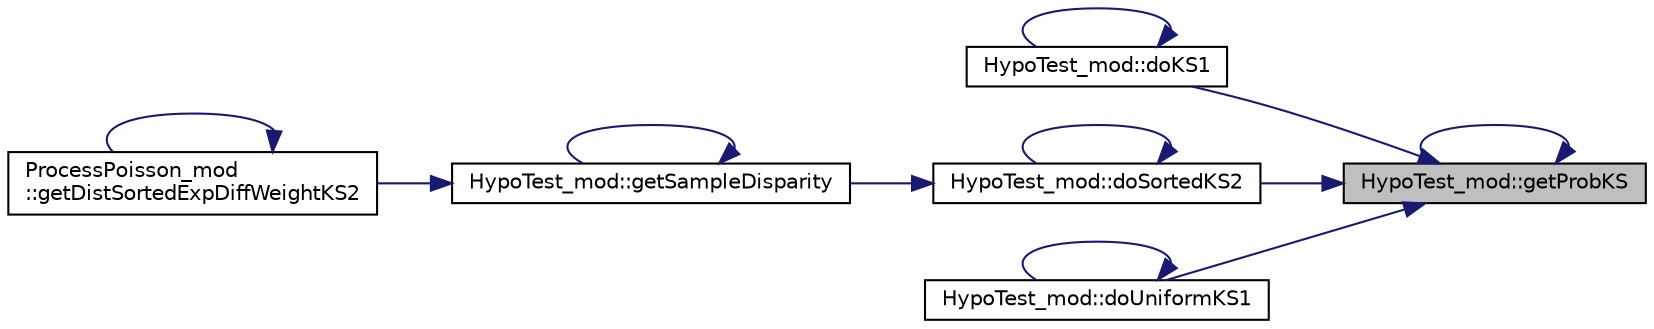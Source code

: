 digraph "HypoTest_mod::getProbKS"
{
 // LATEX_PDF_SIZE
  edge [fontname="Helvetica",fontsize="10",labelfontname="Helvetica",labelfontsize="10"];
  node [fontname="Helvetica",fontsize="10",shape=record];
  rankdir="RL";
  Node1 [label="HypoTest_mod::getProbKS",height=0.2,width=0.4,color="black", fillcolor="grey75", style="filled", fontcolor="black",tooltip="Return the Kolmogorov–Smirnov (KS) probability."];
  Node1 -> Node2 [dir="back",color="midnightblue",fontsize="10",style="solid",fontname="Helvetica"];
  Node2 [label="HypoTest_mod::doKS1",height=0.2,width=0.4,color="black", fillcolor="white", style="filled",URL="$namespaceHypoTest__mod.html#a9a12c7ec56403177e75072b4216bb03c",tooltip="Return the one-sample Kolmogorov–Smirnov (KS) test results for the null hypothesis that the data in v..."];
  Node2 -> Node2 [dir="back",color="midnightblue",fontsize="10",style="solid",fontname="Helvetica"];
  Node1 -> Node3 [dir="back",color="midnightblue",fontsize="10",style="solid",fontname="Helvetica"];
  Node3 [label="HypoTest_mod::doSortedKS2",height=0.2,width=0.4,color="black", fillcolor="white", style="filled",URL="$namespaceHypoTest__mod.html#a9b1713b6e4a561a1efa87a81f526d550",tooltip=" "];
  Node3 -> Node3 [dir="back",color="midnightblue",fontsize="10",style="solid",fontname="Helvetica"];
  Node3 -> Node4 [dir="back",color="midnightblue",fontsize="10",style="solid",fontname="Helvetica"];
  Node4 [label="HypoTest_mod::getSampleDisparity",height=0.2,width=0.4,color="black", fillcolor="white", style="filled",URL="$namespaceHypoTest__mod.html#a62396d0c3660827fff0186d9dfe16417",tooltip="Return the weights of each of the points in the input vector of Point((2:np) as ProbKS...."];
  Node4 -> Node5 [dir="back",color="midnightblue",fontsize="10",style="solid",fontname="Helvetica"];
  Node5 [label="ProcessPoisson_mod\l::getDistSortedExpDiffWeightKS2",height=0.2,width=0.4,color="black", fillcolor="white", style="filled",URL="$namespaceProcessPoisson__mod.html#abc531080df6bf8d3ba47c8f1b8d00a52",tooltip="Return the weights (the KS-test probabilities) of the the input DistSortedExpDiff resulting from the ..."];
  Node5 -> Node5 [dir="back",color="midnightblue",fontsize="10",style="solid",fontname="Helvetica"];
  Node4 -> Node4 [dir="back",color="midnightblue",fontsize="10",style="solid",fontname="Helvetica"];
  Node1 -> Node6 [dir="back",color="midnightblue",fontsize="10",style="solid",fontname="Helvetica"];
  Node6 [label="HypoTest_mod::doUniformKS1",height=0.2,width=0.4,color="black", fillcolor="white", style="filled",URL="$namespaceHypoTest__mod.html#a3f9a679fa85a5d73452d364057503456",tooltip="Return the one-sample Kolmogorov–Smirnov (KS) test results for the assumption that the points origina..."];
  Node6 -> Node6 [dir="back",color="midnightblue",fontsize="10",style="solid",fontname="Helvetica"];
  Node1 -> Node1 [dir="back",color="midnightblue",fontsize="10",style="solid",fontname="Helvetica"];
}
